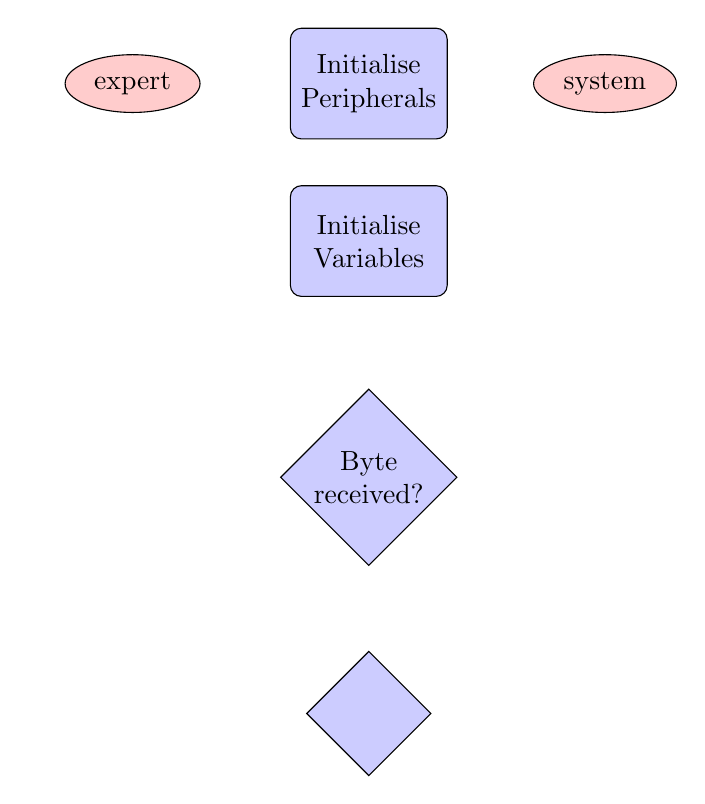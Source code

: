 % Define block styles
\tikzstyle{decision} = [diamond, draw, fill=blue!20, 
    text width=4.5em, text badly centered, node distance=3cm, inner sep=0pt]
\tikzstyle{block} = [rectangle, draw, fill=blue!20, 
    text width=5em, text centered, rounded corners, minimum height=4em]
\tikzstyle{line} = [draw, -latex']
\tikzstyle{cloud} = [draw, ellipse,fill=red!20, node distance=3cm,
    minimum height=2em]
    
\begin{tikzpicture}[node distance = 2cm, auto]
    % Place nodes
    \node [block] (init_perip) {Initialise Peripherals};
    \node [block, below of=init_perip] (init_vars) {Initialise Variables};
    \node [decision, below of=init_vars] (uart) {Byte received?};
    \node [decision, below of=uart] (uart) {};
    %\node [block, below of=init_vars] (evaluate) {evaluate candidate models};
    %\node [block, left of=evaluate, node distance=3cm] (update) {update model};
    %\node [decision, below of=evaluate] (decide) {is best candidate better?};
    %\node [block, below of=decide, node distance=3cm] (stop) {stop};
    
    \node [cloud, left of=init_perip] (expert) {expert};
    \node [cloud, right of=init_perip] (system) {system};
    % Draw edges
   % \path [line] (init) -- (identify);
  %  \path [line] (identify) -- (evaluate);
  %  \path [line] (evaluate) -- (decide);
  %  \path [line] (decide) -| node [near start] {yes} (update);
   % \path [line] (update) |- (identify);
   % \path [line] (decide) -- node {no}(stop);
  %  \path [line,dashed] (expert) -- (init);
  %  \path [line,dashed] (system) -- (init);
  %  \path [line,dashed] (system) |- (evaluate);
\end{tikzpicture}